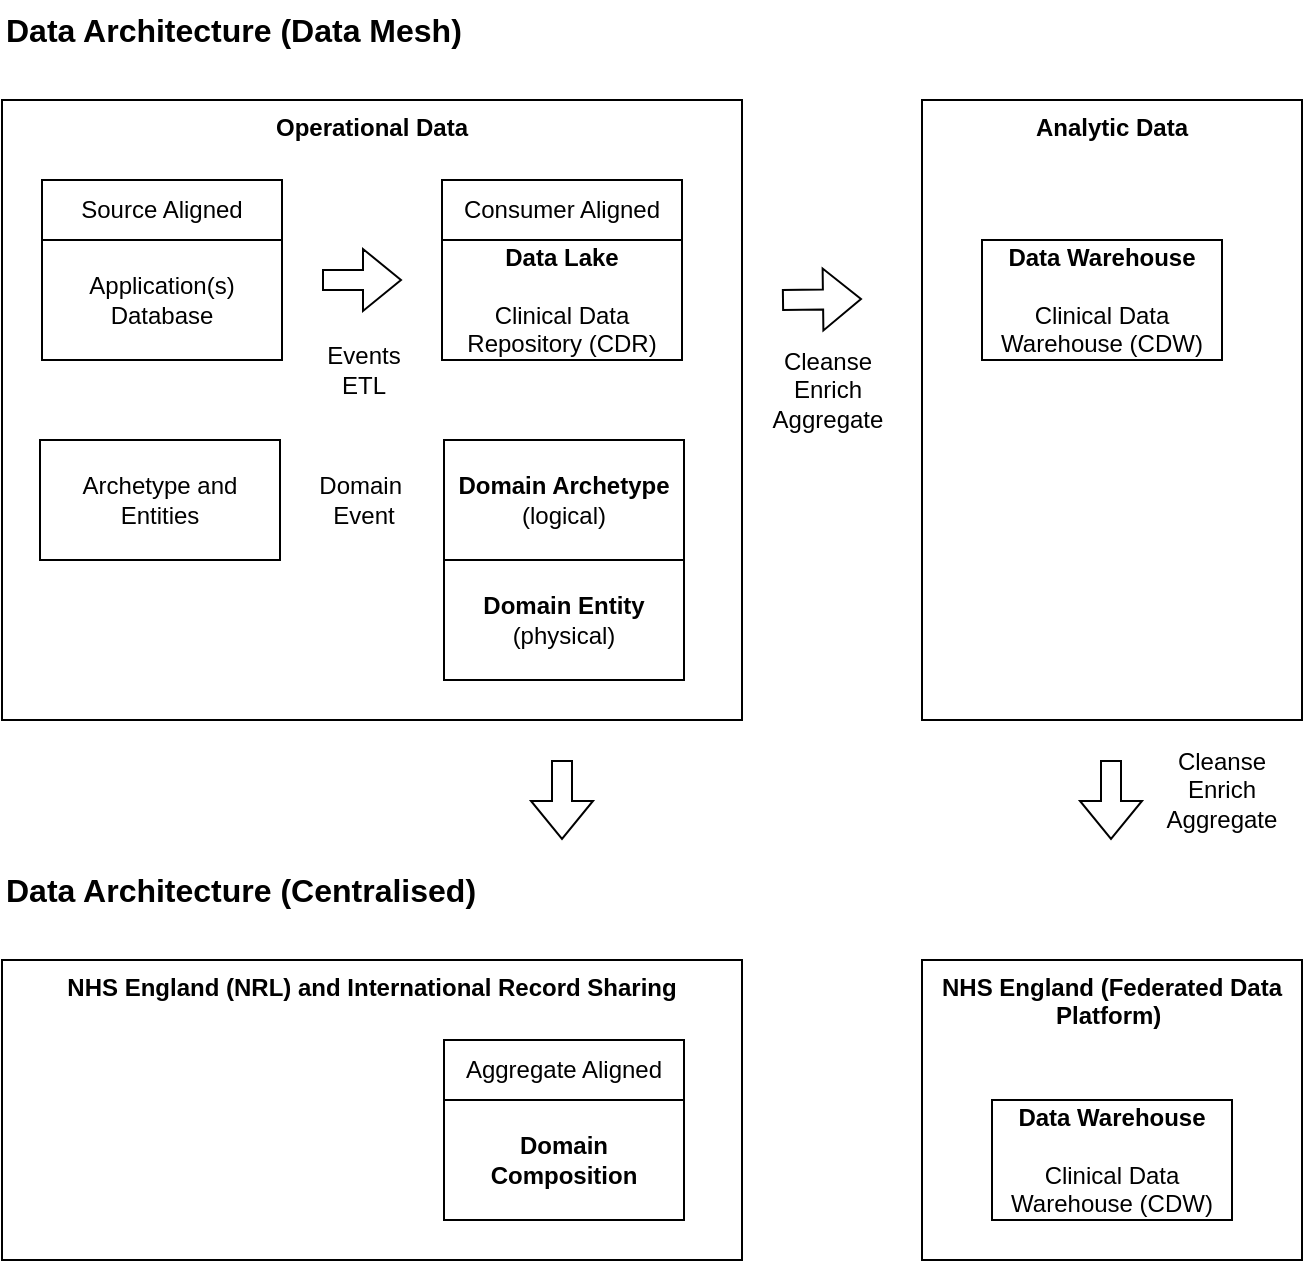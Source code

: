 <mxfile version="26.2.14">
  <diagram name="Page-1" id="91wf84LCrlhssiq_ghP1">
    <mxGraphModel grid="1" page="1" gridSize="10" guides="1" tooltips="1" connect="1" arrows="1" fold="1" pageScale="1" pageWidth="827" pageHeight="1169" math="0" shadow="0">
      <root>
        <mxCell id="0" />
        <mxCell id="1" parent="0" />
        <mxCell id="4Fsd4Eb3JKcEtLIkyjAm-9" value="&lt;b&gt;Analytic Data&lt;/b&gt;" style="rounded=0;whiteSpace=wrap;html=1;verticalAlign=top;" vertex="1" parent="1">
          <mxGeometry x="540" y="140" width="190" height="310" as="geometry" />
        </mxCell>
        <mxCell id="4Fsd4Eb3JKcEtLIkyjAm-6" value="&lt;b&gt;Operational Data&lt;/b&gt;" style="rounded=0;whiteSpace=wrap;html=1;verticalAlign=top;" vertex="1" parent="1">
          <mxGeometry x="80" y="140" width="370" height="310" as="geometry" />
        </mxCell>
        <mxCell id="4Fsd4Eb3JKcEtLIkyjAm-1" value="Source Aligned" style="rounded=0;whiteSpace=wrap;html=1;" vertex="1" parent="1">
          <mxGeometry x="100" y="180" width="120" height="30" as="geometry" />
        </mxCell>
        <mxCell id="4Fsd4Eb3JKcEtLIkyjAm-2" value="Consumer Aligned" style="rounded=0;whiteSpace=wrap;html=1;" vertex="1" parent="1">
          <mxGeometry x="300" y="180" width="120" height="30" as="geometry" />
        </mxCell>
        <mxCell id="4Fsd4Eb3JKcEtLIkyjAm-3" value="&lt;b&gt;Data Lake&lt;/b&gt;&lt;br&gt;&lt;br&gt;Clinical Data Repository (CDR)" style="rounded=0;whiteSpace=wrap;html=1;" vertex="1" parent="1">
          <mxGeometry x="300" y="210" width="120" height="60" as="geometry" />
        </mxCell>
        <mxCell id="4Fsd4Eb3JKcEtLIkyjAm-4" value="&lt;div&gt;&lt;span style=&quot;background-color: transparent; color: light-dark(rgb(0, 0, 0), rgb(255, 255, 255));&quot;&gt;Application(s) Database&lt;/span&gt;&lt;/div&gt;" style="rounded=0;whiteSpace=wrap;html=1;" vertex="1" parent="1">
          <mxGeometry x="100" y="210" width="120" height="60" as="geometry" />
        </mxCell>
        <mxCell id="4Fsd4Eb3JKcEtLIkyjAm-5" value="&lt;b&gt;Data Warehouse&lt;/b&gt;&lt;br&gt;&lt;br&gt;Clinical Data Warehouse (CDW)" style="rounded=0;whiteSpace=wrap;html=1;" vertex="1" parent="1">
          <mxGeometry x="570" y="210" width="120" height="60" as="geometry" />
        </mxCell>
        <mxCell id="4Fsd4Eb3JKcEtLIkyjAm-7" value="" style="shape=flexArrow;endArrow=classic;html=1;rounded=0;" edge="1" parent="1">
          <mxGeometry width="50" height="50" relative="1" as="geometry">
            <mxPoint x="240" y="230" as="sourcePoint" />
            <mxPoint x="280" y="230" as="targetPoint" />
          </mxGeometry>
        </mxCell>
        <mxCell id="4Fsd4Eb3JKcEtLIkyjAm-8" value="" style="shape=flexArrow;endArrow=classic;html=1;rounded=0;" edge="1" parent="1">
          <mxGeometry width="50" height="50" relative="1" as="geometry">
            <mxPoint x="470" y="240" as="sourcePoint" />
            <mxPoint x="510" y="239.5" as="targetPoint" />
          </mxGeometry>
        </mxCell>
        <mxCell id="4Fsd4Eb3JKcEtLIkyjAm-10" value="Events&lt;br&gt;ETL" style="text;html=1;align=center;verticalAlign=middle;whiteSpace=wrap;rounded=0;" vertex="1" parent="1">
          <mxGeometry x="231" y="260" width="60" height="30" as="geometry" />
        </mxCell>
        <mxCell id="4Fsd4Eb3JKcEtLIkyjAm-11" value="Cleanse&lt;br&gt;Enrich&lt;br&gt;Aggregate" style="text;html=1;align=center;verticalAlign=middle;whiteSpace=wrap;rounded=0;" vertex="1" parent="1">
          <mxGeometry x="463" y="270" width="60" height="30" as="geometry" />
        </mxCell>
        <mxCell id="4Fsd4Eb3JKcEtLIkyjAm-12" value="&lt;b&gt;Domain Archetype&lt;/b&gt; (logical)" style="rounded=0;whiteSpace=wrap;html=1;" vertex="1" parent="1">
          <mxGeometry x="301" y="310" width="120" height="60" as="geometry" />
        </mxCell>
        <mxCell id="4Fsd4Eb3JKcEtLIkyjAm-13" value="Archetype and Entities" style="rounded=0;whiteSpace=wrap;html=1;" vertex="1" parent="1">
          <mxGeometry x="99" y="310" width="120" height="60" as="geometry" />
        </mxCell>
        <mxCell id="4Fsd4Eb3JKcEtLIkyjAm-14" value="&lt;b&gt;Domain Entity&lt;/b&gt; (physical)" style="rounded=0;whiteSpace=wrap;html=1;" vertex="1" parent="1">
          <mxGeometry x="301" y="370" width="120" height="60" as="geometry" />
        </mxCell>
        <mxCell id="4Fsd4Eb3JKcEtLIkyjAm-15" value="&lt;font style=&quot;font-size: 16px;&quot;&gt;Data Architecture (Data Mesh)&lt;/font&gt;" style="text;html=1;align=left;verticalAlign=middle;whiteSpace=wrap;rounded=0;fontStyle=1" vertex="1" parent="1">
          <mxGeometry x="80" y="90" width="280" height="30" as="geometry" />
        </mxCell>
        <mxCell id="4Fsd4Eb3JKcEtLIkyjAm-25" value="Domain&amp;nbsp;&lt;div&gt;Event&lt;/div&gt;" style="text;html=1;align=center;verticalAlign=middle;whiteSpace=wrap;rounded=0;" vertex="1" parent="1">
          <mxGeometry x="231" y="325" width="60" height="30" as="geometry" />
        </mxCell>
        <mxCell id="4Fsd4Eb3JKcEtLIkyjAm-26" value="&lt;b&gt;NHS England (NRL) and International Record Sharing&lt;/b&gt;" style="rounded=0;whiteSpace=wrap;html=1;verticalAlign=top;" vertex="1" parent="1">
          <mxGeometry x="80" y="570" width="370" height="150" as="geometry" />
        </mxCell>
        <mxCell id="4Fsd4Eb3JKcEtLIkyjAm-27" value="&lt;b&gt;Domain Composition&lt;/b&gt;" style="rounded=0;whiteSpace=wrap;html=1;" vertex="1" parent="1">
          <mxGeometry x="301" y="640" width="120" height="60" as="geometry" />
        </mxCell>
        <mxCell id="4Fsd4Eb3JKcEtLIkyjAm-28" value="" style="shape=flexArrow;endArrow=classic;html=1;rounded=0;" edge="1" parent="1">
          <mxGeometry width="50" height="50" relative="1" as="geometry">
            <mxPoint x="360" y="470" as="sourcePoint" />
            <mxPoint x="360" y="510" as="targetPoint" />
          </mxGeometry>
        </mxCell>
        <mxCell id="4Fsd4Eb3JKcEtLIkyjAm-29" value="Aggregate Aligned" style="rounded=0;whiteSpace=wrap;html=1;" vertex="1" parent="1">
          <mxGeometry x="301" y="610" width="120" height="30" as="geometry" />
        </mxCell>
        <mxCell id="4Fsd4Eb3JKcEtLIkyjAm-30" value="&lt;b&gt;NHS England (Federated Data Platform)&amp;nbsp;&lt;/b&gt;" style="rounded=0;whiteSpace=wrap;html=1;verticalAlign=top;" vertex="1" parent="1">
          <mxGeometry x="540" y="570" width="190" height="150" as="geometry" />
        </mxCell>
        <mxCell id="4Fsd4Eb3JKcEtLIkyjAm-31" value="&lt;b&gt;Data Warehouse&lt;/b&gt;&lt;br&gt;&lt;br&gt;Clinical Data Warehouse (CDW)" style="rounded=0;whiteSpace=wrap;html=1;" vertex="1" parent="1">
          <mxGeometry x="575" y="640" width="120" height="60" as="geometry" />
        </mxCell>
        <mxCell id="4Fsd4Eb3JKcEtLIkyjAm-32" value="" style="shape=flexArrow;endArrow=classic;html=1;rounded=0;" edge="1" parent="1">
          <mxGeometry width="50" height="50" relative="1" as="geometry">
            <mxPoint x="634.5" y="470" as="sourcePoint" />
            <mxPoint x="634.5" y="510" as="targetPoint" />
          </mxGeometry>
        </mxCell>
        <mxCell id="4Fsd4Eb3JKcEtLIkyjAm-33" value="Cleanse&lt;br&gt;Enrich&lt;br&gt;Aggregate" style="text;html=1;align=center;verticalAlign=middle;whiteSpace=wrap;rounded=0;" vertex="1" parent="1">
          <mxGeometry x="660" y="470" width="60" height="30" as="geometry" />
        </mxCell>
        <mxCell id="4Fsd4Eb3JKcEtLIkyjAm-34" value="&lt;font style=&quot;font-size: 16px;&quot;&gt;Data Architecture (Centralised)&lt;/font&gt;" style="text;html=1;align=left;verticalAlign=middle;whiteSpace=wrap;rounded=0;fontStyle=1" vertex="1" parent="1">
          <mxGeometry x="80" y="520" width="280" height="30" as="geometry" />
        </mxCell>
      </root>
    </mxGraphModel>
  </diagram>
</mxfile>
